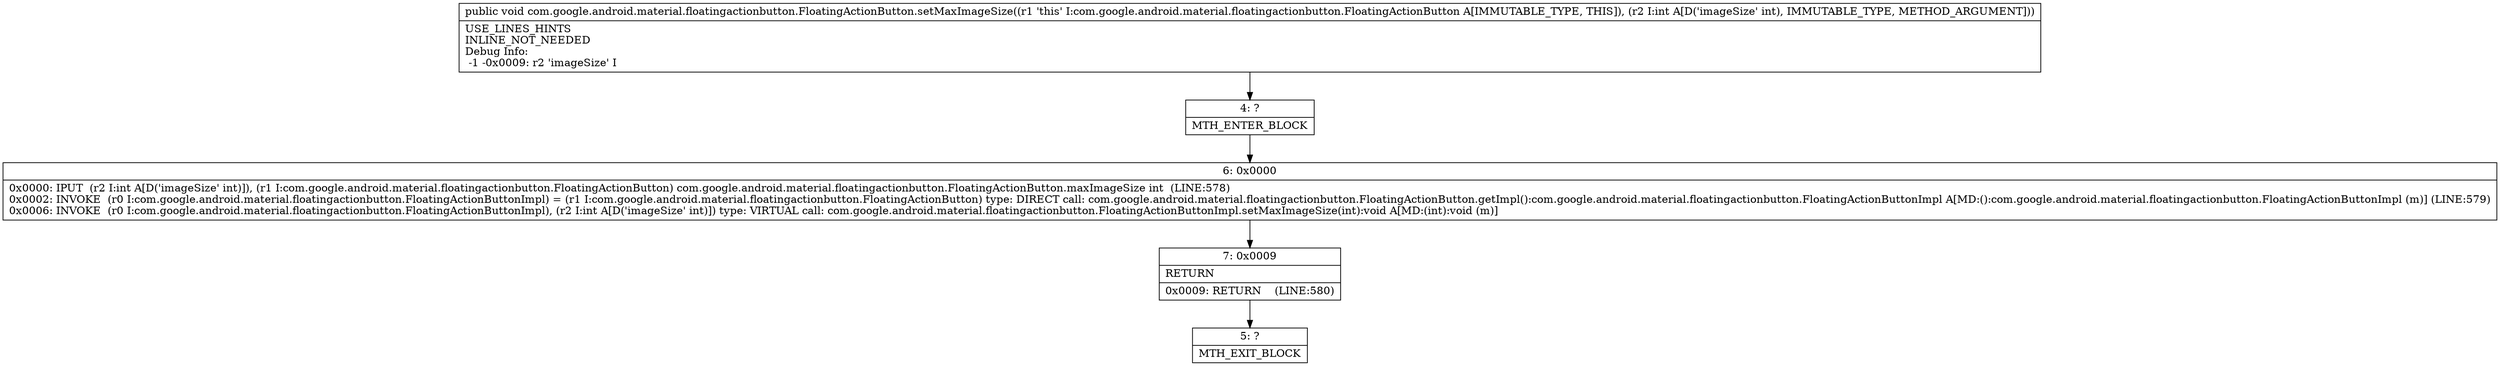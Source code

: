digraph "CFG forcom.google.android.material.floatingactionbutton.FloatingActionButton.setMaxImageSize(I)V" {
Node_4 [shape=record,label="{4\:\ ?|MTH_ENTER_BLOCK\l}"];
Node_6 [shape=record,label="{6\:\ 0x0000|0x0000: IPUT  (r2 I:int A[D('imageSize' int)]), (r1 I:com.google.android.material.floatingactionbutton.FloatingActionButton) com.google.android.material.floatingactionbutton.FloatingActionButton.maxImageSize int  (LINE:578)\l0x0002: INVOKE  (r0 I:com.google.android.material.floatingactionbutton.FloatingActionButtonImpl) = (r1 I:com.google.android.material.floatingactionbutton.FloatingActionButton) type: DIRECT call: com.google.android.material.floatingactionbutton.FloatingActionButton.getImpl():com.google.android.material.floatingactionbutton.FloatingActionButtonImpl A[MD:():com.google.android.material.floatingactionbutton.FloatingActionButtonImpl (m)] (LINE:579)\l0x0006: INVOKE  (r0 I:com.google.android.material.floatingactionbutton.FloatingActionButtonImpl), (r2 I:int A[D('imageSize' int)]) type: VIRTUAL call: com.google.android.material.floatingactionbutton.FloatingActionButtonImpl.setMaxImageSize(int):void A[MD:(int):void (m)]\l}"];
Node_7 [shape=record,label="{7\:\ 0x0009|RETURN\l|0x0009: RETURN    (LINE:580)\l}"];
Node_5 [shape=record,label="{5\:\ ?|MTH_EXIT_BLOCK\l}"];
MethodNode[shape=record,label="{public void com.google.android.material.floatingactionbutton.FloatingActionButton.setMaxImageSize((r1 'this' I:com.google.android.material.floatingactionbutton.FloatingActionButton A[IMMUTABLE_TYPE, THIS]), (r2 I:int A[D('imageSize' int), IMMUTABLE_TYPE, METHOD_ARGUMENT]))  | USE_LINES_HINTS\lINLINE_NOT_NEEDED\lDebug Info:\l  \-1 \-0x0009: r2 'imageSize' I\l}"];
MethodNode -> Node_4;Node_4 -> Node_6;
Node_6 -> Node_7;
Node_7 -> Node_5;
}

